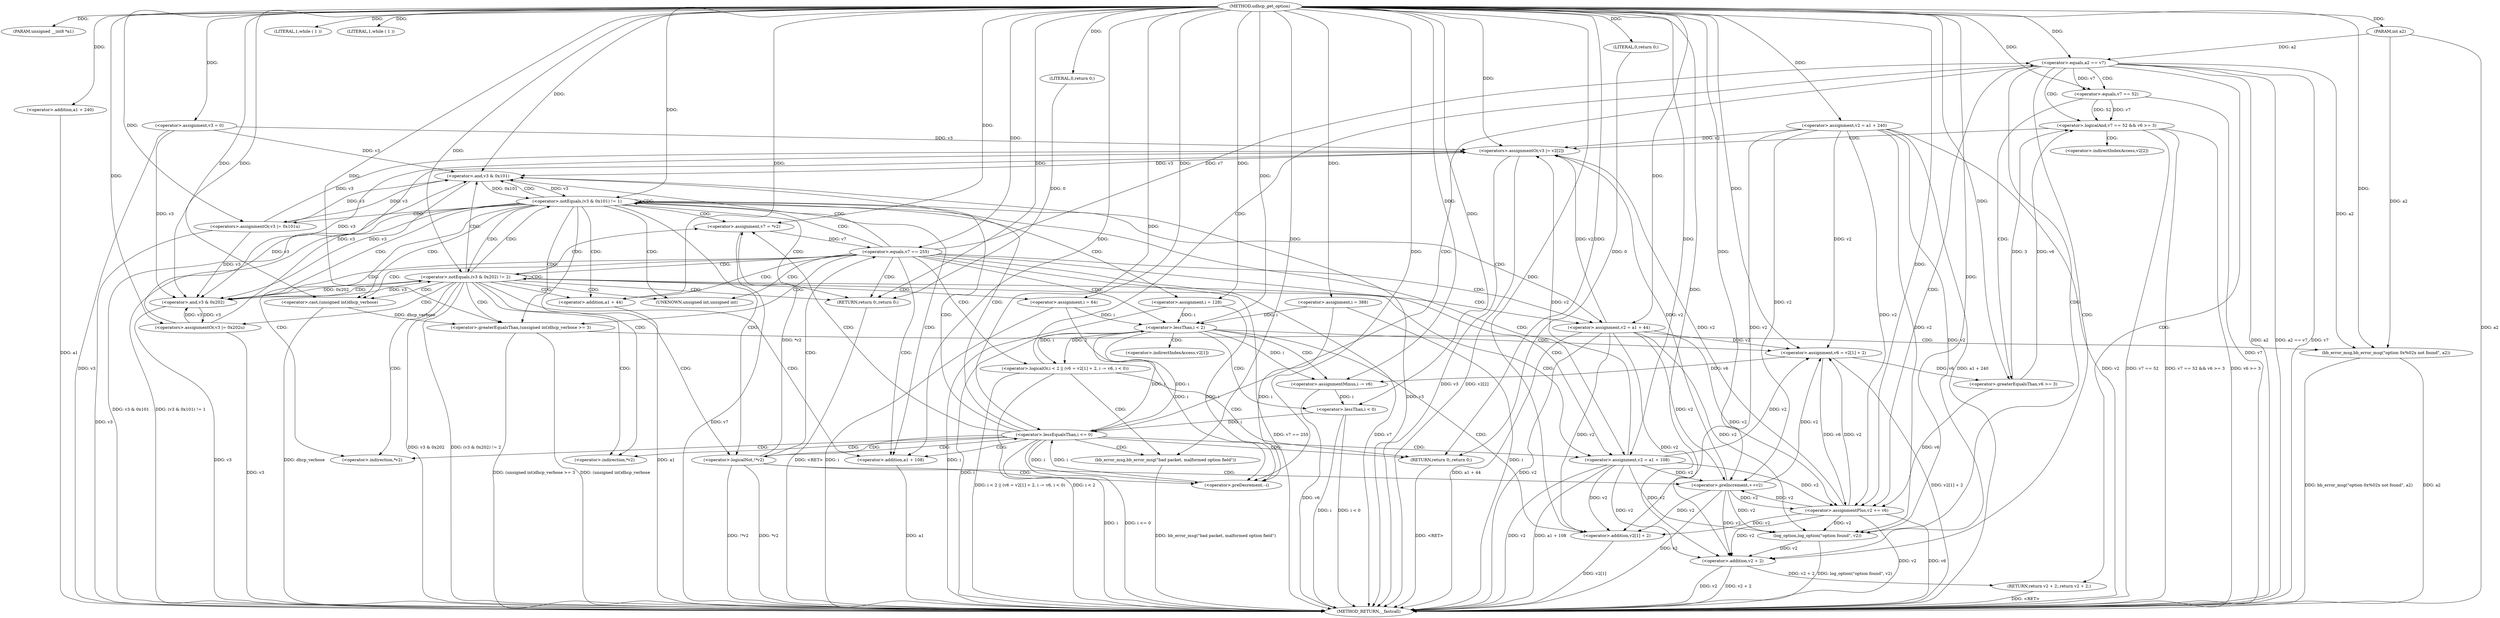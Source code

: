 digraph udhcp_get_option {  
"1000106" [label = "(METHOD,udhcp_get_option)" ]
"1000260" [label = "(METHOD_RETURN,__fastcall)" ]
"1000107" [label = "(PARAM,unsigned __int8 *a1)" ]
"1000108" [label = "(PARAM,int a2)" ]
"1000115" [label = "(<operator>.assignment,v2 = a1 + 240)" ]
"1000117" [label = "(<operator>.addition,a1 + 240)" ]
"1000120" [label = "(<operator>.assignment,v3 = 0)" ]
"1000124" [label = "(<operator>.assignment,i = 388)" ]
"1000127" [label = "(<operator>.assignment,i = 64)" ]
"1000132" [label = "(LITERAL,1,while ( 1 ))" ]
"1000135" [label = "(LITERAL,1,while ( 1 ))" ]
"1000137" [label = "(<operator>.assignment,v7 = *v2)" ]
"1000142" [label = "(<operator>.logicalNot,!*v2)" ]
"1000146" [label = "(<operator>.preDecrement,--i)" ]
"1000148" [label = "(<operator>.preIncrement,++v2)" ]
"1000152" [label = "(<operator>.equals,v7 == 255)" ]
"1000157" [label = "(<operator>.logicalOr,i < 2 || (v6 = v2[1] + 2, i -= v6, i < 0))" ]
"1000158" [label = "(<operator>.lessThan,i < 2)" ]
"1000162" [label = "(<operator>.assignment,v6 = v2[1] + 2)" ]
"1000164" [label = "(<operator>.addition,v2[1] + 2)" ]
"1000170" [label = "(<operator>.assignmentMinus,i -= v6)" ]
"1000173" [label = "(<operator>.lessThan,i < 0)" ]
"1000178" [label = "(bb_error_msg,bb_error_msg(\"bad packet, malformed option field\"))" ]
"1000180" [label = "(RETURN,return 0;,return 0;)" ]
"1000181" [label = "(LITERAL,0,return 0;)" ]
"1000183" [label = "(<operator>.equals,a2 == v7)" ]
"1000187" [label = "(log_option,log_option(\"option found\", v2))" ]
"1000190" [label = "(RETURN,return v2 + 2;,return v2 + 2;)" ]
"1000191" [label = "(<operator>.addition,v2 + 2)" ]
"1000195" [label = "(<operator>.logicalAnd,v7 == 52 && v6 >= 3)" ]
"1000196" [label = "(<operator>.equals,v7 == 52)" ]
"1000199" [label = "(<operator>.greaterEqualsThan,v6 >= 3)" ]
"1000202" [label = "(<operators>.assignmentOr,v3 |= v2[2])" ]
"1000207" [label = "(<operator>.assignmentPlus,v2 += v6)" ]
"1000212" [label = "(<operator>.lessEqualsThan,i <= 0)" ]
"1000216" [label = "(<operator>.assignment,v2 = a1 + 108)" ]
"1000218" [label = "(<operator>.addition,a1 + 108)" ]
"1000222" [label = "(<operator>.notEquals,(v3 & 0x101) != 1)" ]
"1000223" [label = "(<operator>.and,v3 & 0x101)" ]
"1000228" [label = "(<operators>.assignmentOr,v3 |= 0x101u)" ]
"1000231" [label = "(<operator>.assignment,i = 128)" ]
"1000234" [label = "(<operator>.assignment,v2 = a1 + 44)" ]
"1000236" [label = "(<operator>.addition,a1 + 44)" ]
"1000240" [label = "(<operator>.notEquals,(v3 & 0x202) != 2)" ]
"1000241" [label = "(<operator>.and,v3 & 0x202)" ]
"1000246" [label = "(<operators>.assignmentOr,v3 |= 0x202u)" ]
"1000250" [label = "(<operator>.greaterEqualsThan,(unsigned int)dhcp_verbose >= 3)" ]
"1000251" [label = "(<operator>.cast,(unsigned int)dhcp_verbose)" ]
"1000255" [label = "(bb_error_msg,bb_error_msg(\"option 0x%02x not found\", a2))" ]
"1000258" [label = "(RETURN,return 0;,return 0;)" ]
"1000259" [label = "(LITERAL,0,return 0;)" ]
"1000139" [label = "(<operator>.indirection,*v2)" ]
"1000143" [label = "(<operator>.indirection,*v2)" ]
"1000165" [label = "(<operator>.indirectIndexAccess,v2[1])" ]
"1000204" [label = "(<operator>.indirectIndexAccess,v2[2])" ]
"1000252" [label = "(UNKNOWN,unsigned int,unsigned int)" ]
  "1000180" -> "1000260"  [ label = "DDG: <RET>"] 
  "1000222" -> "1000260"  [ label = "DDG: v3 & 0x101"] 
  "1000137" -> "1000260"  [ label = "DDG: v7"] 
  "1000195" -> "1000260"  [ label = "DDG: v7 == 52 && v6 >= 3"] 
  "1000250" -> "1000260"  [ label = "DDG: (unsigned int)dhcp_verbose"] 
  "1000212" -> "1000260"  [ label = "DDG: i <= 0"] 
  "1000162" -> "1000260"  [ label = "DDG: v2[1] + 2"] 
  "1000216" -> "1000260"  [ label = "DDG: a1 + 108"] 
  "1000142" -> "1000260"  [ label = "DDG: *v2"] 
  "1000127" -> "1000260"  [ label = "DDG: i"] 
  "1000191" -> "1000260"  [ label = "DDG: v2 + 2"] 
  "1000115" -> "1000260"  [ label = "DDG: a1 + 240"] 
  "1000195" -> "1000260"  [ label = "DDG: v6 >= 3"] 
  "1000202" -> "1000260"  [ label = "DDG: v3"] 
  "1000173" -> "1000260"  [ label = "DDG: i"] 
  "1000117" -> "1000260"  [ label = "DDG: a1"] 
  "1000142" -> "1000260"  [ label = "DDG: !*v2"] 
  "1000183" -> "1000260"  [ label = "DDG: a2"] 
  "1000212" -> "1000260"  [ label = "DDG: i"] 
  "1000216" -> "1000260"  [ label = "DDG: v2"] 
  "1000178" -> "1000260"  [ label = "DDG: bb_error_msg(\"bad packet, malformed option field\")"] 
  "1000157" -> "1000260"  [ label = "DDG: i < 2 || (v6 = v2[1] + 2, i -= v6, i < 0)"] 
  "1000228" -> "1000260"  [ label = "DDG: v3"] 
  "1000152" -> "1000260"  [ label = "DDG: v7 == 255"] 
  "1000120" -> "1000260"  [ label = "DDG: v3"] 
  "1000152" -> "1000260"  [ label = "DDG: v7"] 
  "1000240" -> "1000260"  [ label = "DDG: v3 & 0x202"] 
  "1000250" -> "1000260"  [ label = "DDG: (unsigned int)dhcp_verbose >= 3"] 
  "1000183" -> "1000260"  [ label = "DDG: a2 == v7"] 
  "1000223" -> "1000260"  [ label = "DDG: v3"] 
  "1000148" -> "1000260"  [ label = "DDG: v2"] 
  "1000202" -> "1000260"  [ label = "DDG: v2[2]"] 
  "1000251" -> "1000260"  [ label = "DDG: dhcp_verbose"] 
  "1000234" -> "1000260"  [ label = "DDG: a1 + 44"] 
  "1000157" -> "1000260"  [ label = "DDG: i < 2"] 
  "1000246" -> "1000260"  [ label = "DDG: v3"] 
  "1000115" -> "1000260"  [ label = "DDG: v2"] 
  "1000236" -> "1000260"  [ label = "DDG: a1"] 
  "1000158" -> "1000260"  [ label = "DDG: i"] 
  "1000231" -> "1000260"  [ label = "DDG: i"] 
  "1000255" -> "1000260"  [ label = "DDG: bb_error_msg(\"option 0x%02x not found\", a2)"] 
  "1000183" -> "1000260"  [ label = "DDG: v7"] 
  "1000222" -> "1000260"  [ label = "DDG: (v3 & 0x101) != 1"] 
  "1000255" -> "1000260"  [ label = "DDG: a2"] 
  "1000207" -> "1000260"  [ label = "DDG: v6"] 
  "1000207" -> "1000260"  [ label = "DDG: v2"] 
  "1000124" -> "1000260"  [ label = "DDG: i"] 
  "1000191" -> "1000260"  [ label = "DDG: v2"] 
  "1000187" -> "1000260"  [ label = "DDG: log_option(\"option found\", v2)"] 
  "1000241" -> "1000260"  [ label = "DDG: v3"] 
  "1000195" -> "1000260"  [ label = "DDG: v7 == 52"] 
  "1000173" -> "1000260"  [ label = "DDG: i < 0"] 
  "1000170" -> "1000260"  [ label = "DDG: v6"] 
  "1000196" -> "1000260"  [ label = "DDG: v7"] 
  "1000240" -> "1000260"  [ label = "DDG: (v3 & 0x202) != 2"] 
  "1000108" -> "1000260"  [ label = "DDG: a2"] 
  "1000164" -> "1000260"  [ label = "DDG: v2[1]"] 
  "1000234" -> "1000260"  [ label = "DDG: v2"] 
  "1000218" -> "1000260"  [ label = "DDG: a1"] 
  "1000190" -> "1000260"  [ label = "DDG: <RET>"] 
  "1000258" -> "1000260"  [ label = "DDG: <RET>"] 
  "1000106" -> "1000107"  [ label = "DDG: "] 
  "1000106" -> "1000108"  [ label = "DDG: "] 
  "1000106" -> "1000115"  [ label = "DDG: "] 
  "1000106" -> "1000117"  [ label = "DDG: "] 
  "1000106" -> "1000120"  [ label = "DDG: "] 
  "1000106" -> "1000124"  [ label = "DDG: "] 
  "1000106" -> "1000127"  [ label = "DDG: "] 
  "1000106" -> "1000132"  [ label = "DDG: "] 
  "1000106" -> "1000135"  [ label = "DDG: "] 
  "1000142" -> "1000137"  [ label = "DDG: *v2"] 
  "1000106" -> "1000137"  [ label = "DDG: "] 
  "1000127" -> "1000146"  [ label = "DDG: i"] 
  "1000212" -> "1000146"  [ label = "DDG: i"] 
  "1000231" -> "1000146"  [ label = "DDG: i"] 
  "1000124" -> "1000146"  [ label = "DDG: i"] 
  "1000106" -> "1000146"  [ label = "DDG: "] 
  "1000216" -> "1000148"  [ label = "DDG: v2"] 
  "1000115" -> "1000148"  [ label = "DDG: v2"] 
  "1000207" -> "1000148"  [ label = "DDG: v2"] 
  "1000234" -> "1000148"  [ label = "DDG: v2"] 
  "1000106" -> "1000148"  [ label = "DDG: "] 
  "1000137" -> "1000152"  [ label = "DDG: v7"] 
  "1000106" -> "1000152"  [ label = "DDG: "] 
  "1000158" -> "1000157"  [ label = "DDG: i"] 
  "1000158" -> "1000157"  [ label = "DDG: 2"] 
  "1000127" -> "1000158"  [ label = "DDG: i"] 
  "1000212" -> "1000158"  [ label = "DDG: i"] 
  "1000231" -> "1000158"  [ label = "DDG: i"] 
  "1000124" -> "1000158"  [ label = "DDG: i"] 
  "1000106" -> "1000158"  [ label = "DDG: "] 
  "1000216" -> "1000162"  [ label = "DDG: v2"] 
  "1000148" -> "1000162"  [ label = "DDG: v2"] 
  "1000115" -> "1000162"  [ label = "DDG: v2"] 
  "1000207" -> "1000162"  [ label = "DDG: v2"] 
  "1000234" -> "1000162"  [ label = "DDG: v2"] 
  "1000106" -> "1000162"  [ label = "DDG: "] 
  "1000216" -> "1000164"  [ label = "DDG: v2"] 
  "1000148" -> "1000164"  [ label = "DDG: v2"] 
  "1000115" -> "1000164"  [ label = "DDG: v2"] 
  "1000207" -> "1000164"  [ label = "DDG: v2"] 
  "1000234" -> "1000164"  [ label = "DDG: v2"] 
  "1000106" -> "1000164"  [ label = "DDG: "] 
  "1000162" -> "1000170"  [ label = "DDG: v6"] 
  "1000106" -> "1000170"  [ label = "DDG: "] 
  "1000158" -> "1000170"  [ label = "DDG: i"] 
  "1000170" -> "1000173"  [ label = "DDG: i"] 
  "1000106" -> "1000173"  [ label = "DDG: "] 
  "1000106" -> "1000178"  [ label = "DDG: "] 
  "1000181" -> "1000180"  [ label = "DDG: 0"] 
  "1000106" -> "1000180"  [ label = "DDG: "] 
  "1000106" -> "1000181"  [ label = "DDG: "] 
  "1000108" -> "1000183"  [ label = "DDG: a2"] 
  "1000106" -> "1000183"  [ label = "DDG: "] 
  "1000152" -> "1000183"  [ label = "DDG: v7"] 
  "1000106" -> "1000187"  [ label = "DDG: "] 
  "1000216" -> "1000187"  [ label = "DDG: v2"] 
  "1000148" -> "1000187"  [ label = "DDG: v2"] 
  "1000115" -> "1000187"  [ label = "DDG: v2"] 
  "1000207" -> "1000187"  [ label = "DDG: v2"] 
  "1000234" -> "1000187"  [ label = "DDG: v2"] 
  "1000191" -> "1000190"  [ label = "DDG: v2 + 2"] 
  "1000187" -> "1000191"  [ label = "DDG: v2"] 
  "1000106" -> "1000191"  [ label = "DDG: "] 
  "1000216" -> "1000191"  [ label = "DDG: v2"] 
  "1000148" -> "1000191"  [ label = "DDG: v2"] 
  "1000115" -> "1000191"  [ label = "DDG: v2"] 
  "1000207" -> "1000191"  [ label = "DDG: v2"] 
  "1000234" -> "1000191"  [ label = "DDG: v2"] 
  "1000196" -> "1000195"  [ label = "DDG: v7"] 
  "1000196" -> "1000195"  [ label = "DDG: 52"] 
  "1000183" -> "1000196"  [ label = "DDG: v7"] 
  "1000106" -> "1000196"  [ label = "DDG: "] 
  "1000199" -> "1000195"  [ label = "DDG: v6"] 
  "1000199" -> "1000195"  [ label = "DDG: 3"] 
  "1000106" -> "1000199"  [ label = "DDG: "] 
  "1000162" -> "1000199"  [ label = "DDG: v6"] 
  "1000216" -> "1000202"  [ label = "DDG: v2"] 
  "1000148" -> "1000202"  [ label = "DDG: v2"] 
  "1000115" -> "1000202"  [ label = "DDG: v2"] 
  "1000207" -> "1000202"  [ label = "DDG: v2"] 
  "1000234" -> "1000202"  [ label = "DDG: v2"] 
  "1000246" -> "1000202"  [ label = "DDG: v3"] 
  "1000228" -> "1000202"  [ label = "DDG: v3"] 
  "1000120" -> "1000202"  [ label = "DDG: v3"] 
  "1000106" -> "1000202"  [ label = "DDG: "] 
  "1000199" -> "1000207"  [ label = "DDG: v6"] 
  "1000106" -> "1000207"  [ label = "DDG: "] 
  "1000162" -> "1000207"  [ label = "DDG: v6"] 
  "1000216" -> "1000207"  [ label = "DDG: v2"] 
  "1000148" -> "1000207"  [ label = "DDG: v2"] 
  "1000115" -> "1000207"  [ label = "DDG: v2"] 
  "1000234" -> "1000207"  [ label = "DDG: v2"] 
  "1000173" -> "1000212"  [ label = "DDG: i"] 
  "1000146" -> "1000212"  [ label = "DDG: i"] 
  "1000158" -> "1000212"  [ label = "DDG: i"] 
  "1000106" -> "1000212"  [ label = "DDG: "] 
  "1000106" -> "1000216"  [ label = "DDG: "] 
  "1000106" -> "1000218"  [ label = "DDG: "] 
  "1000223" -> "1000222"  [ label = "DDG: v3"] 
  "1000223" -> "1000222"  [ label = "DDG: 0x101"] 
  "1000202" -> "1000223"  [ label = "DDG: v3"] 
  "1000246" -> "1000223"  [ label = "DDG: v3"] 
  "1000228" -> "1000223"  [ label = "DDG: v3"] 
  "1000120" -> "1000223"  [ label = "DDG: v3"] 
  "1000106" -> "1000223"  [ label = "DDG: "] 
  "1000106" -> "1000222"  [ label = "DDG: "] 
  "1000106" -> "1000228"  [ label = "DDG: "] 
  "1000223" -> "1000228"  [ label = "DDG: v3"] 
  "1000106" -> "1000231"  [ label = "DDG: "] 
  "1000106" -> "1000234"  [ label = "DDG: "] 
  "1000106" -> "1000236"  [ label = "DDG: "] 
  "1000241" -> "1000240"  [ label = "DDG: v3"] 
  "1000241" -> "1000240"  [ label = "DDG: 0x202"] 
  "1000202" -> "1000241"  [ label = "DDG: v3"] 
  "1000223" -> "1000241"  [ label = "DDG: v3"] 
  "1000246" -> "1000241"  [ label = "DDG: v3"] 
  "1000228" -> "1000241"  [ label = "DDG: v3"] 
  "1000120" -> "1000241"  [ label = "DDG: v3"] 
  "1000106" -> "1000241"  [ label = "DDG: "] 
  "1000106" -> "1000240"  [ label = "DDG: "] 
  "1000106" -> "1000246"  [ label = "DDG: "] 
  "1000241" -> "1000246"  [ label = "DDG: v3"] 
  "1000251" -> "1000250"  [ label = "DDG: dhcp_verbose"] 
  "1000106" -> "1000251"  [ label = "DDG: "] 
  "1000106" -> "1000250"  [ label = "DDG: "] 
  "1000106" -> "1000255"  [ label = "DDG: "] 
  "1000183" -> "1000255"  [ label = "DDG: a2"] 
  "1000108" -> "1000255"  [ label = "DDG: a2"] 
  "1000259" -> "1000258"  [ label = "DDG: 0"] 
  "1000106" -> "1000258"  [ label = "DDG: "] 
  "1000106" -> "1000259"  [ label = "DDG: "] 
  "1000142" -> "1000212"  [ label = "CDG: "] 
  "1000142" -> "1000152"  [ label = "CDG: "] 
  "1000142" -> "1000148"  [ label = "CDG: "] 
  "1000142" -> "1000146"  [ label = "CDG: "] 
  "1000152" -> "1000158"  [ label = "CDG: "] 
  "1000152" -> "1000157"  [ label = "CDG: "] 
  "1000152" -> "1000223"  [ label = "CDG: "] 
  "1000152" -> "1000222"  [ label = "CDG: "] 
  "1000152" -> "1000218"  [ label = "CDG: "] 
  "1000152" -> "1000216"  [ label = "CDG: "] 
  "1000152" -> "1000240"  [ label = "CDG: "] 
  "1000152" -> "1000236"  [ label = "CDG: "] 
  "1000152" -> "1000234"  [ label = "CDG: "] 
  "1000152" -> "1000252"  [ label = "CDG: "] 
  "1000152" -> "1000251"  [ label = "CDG: "] 
  "1000152" -> "1000250"  [ label = "CDG: "] 
  "1000152" -> "1000241"  [ label = "CDG: "] 
  "1000152" -> "1000258"  [ label = "CDG: "] 
  "1000157" -> "1000183"  [ label = "CDG: "] 
  "1000157" -> "1000180"  [ label = "CDG: "] 
  "1000157" -> "1000178"  [ label = "CDG: "] 
  "1000158" -> "1000173"  [ label = "CDG: "] 
  "1000158" -> "1000170"  [ label = "CDG: "] 
  "1000158" -> "1000165"  [ label = "CDG: "] 
  "1000158" -> "1000164"  [ label = "CDG: "] 
  "1000158" -> "1000162"  [ label = "CDG: "] 
  "1000183" -> "1000191"  [ label = "CDG: "] 
  "1000183" -> "1000190"  [ label = "CDG: "] 
  "1000183" -> "1000187"  [ label = "CDG: "] 
  "1000183" -> "1000207"  [ label = "CDG: "] 
  "1000183" -> "1000196"  [ label = "CDG: "] 
  "1000183" -> "1000195"  [ label = "CDG: "] 
  "1000183" -> "1000212"  [ label = "CDG: "] 
  "1000195" -> "1000204"  [ label = "CDG: "] 
  "1000195" -> "1000202"  [ label = "CDG: "] 
  "1000196" -> "1000199"  [ label = "CDG: "] 
  "1000212" -> "1000180"  [ label = "CDG: "] 
  "1000212" -> "1000178"  [ label = "CDG: "] 
  "1000212" -> "1000223"  [ label = "CDG: "] 
  "1000212" -> "1000222"  [ label = "CDG: "] 
  "1000212" -> "1000218"  [ label = "CDG: "] 
  "1000212" -> "1000216"  [ label = "CDG: "] 
  "1000212" -> "1000143"  [ label = "CDG: "] 
  "1000212" -> "1000142"  [ label = "CDG: "] 
  "1000212" -> "1000139"  [ label = "CDG: "] 
  "1000212" -> "1000137"  [ label = "CDG: "] 
  "1000222" -> "1000231"  [ label = "CDG: "] 
  "1000222" -> "1000228"  [ label = "CDG: "] 
  "1000222" -> "1000240"  [ label = "CDG: "] 
  "1000222" -> "1000236"  [ label = "CDG: "] 
  "1000222" -> "1000234"  [ label = "CDG: "] 
  "1000222" -> "1000252"  [ label = "CDG: "] 
  "1000222" -> "1000251"  [ label = "CDG: "] 
  "1000222" -> "1000250"  [ label = "CDG: "] 
  "1000222" -> "1000241"  [ label = "CDG: "] 
  "1000222" -> "1000258"  [ label = "CDG: "] 
  "1000222" -> "1000223"  [ label = "CDG: "] 
  "1000222" -> "1000222"  [ label = "CDG: "] 
  "1000222" -> "1000218"  [ label = "CDG: "] 
  "1000222" -> "1000216"  [ label = "CDG: "] 
  "1000222" -> "1000143"  [ label = "CDG: "] 
  "1000222" -> "1000142"  [ label = "CDG: "] 
  "1000222" -> "1000139"  [ label = "CDG: "] 
  "1000222" -> "1000137"  [ label = "CDG: "] 
  "1000240" -> "1000252"  [ label = "CDG: "] 
  "1000240" -> "1000251"  [ label = "CDG: "] 
  "1000240" -> "1000250"  [ label = "CDG: "] 
  "1000240" -> "1000246"  [ label = "CDG: "] 
  "1000240" -> "1000258"  [ label = "CDG: "] 
  "1000240" -> "1000127"  [ label = "CDG: "] 
  "1000240" -> "1000240"  [ label = "CDG: "] 
  "1000240" -> "1000236"  [ label = "CDG: "] 
  "1000240" -> "1000234"  [ label = "CDG: "] 
  "1000240" -> "1000241"  [ label = "CDG: "] 
  "1000240" -> "1000223"  [ label = "CDG: "] 
  "1000240" -> "1000222"  [ label = "CDG: "] 
  "1000240" -> "1000218"  [ label = "CDG: "] 
  "1000240" -> "1000216"  [ label = "CDG: "] 
  "1000240" -> "1000143"  [ label = "CDG: "] 
  "1000240" -> "1000142"  [ label = "CDG: "] 
  "1000240" -> "1000139"  [ label = "CDG: "] 
  "1000240" -> "1000137"  [ label = "CDG: "] 
  "1000250" -> "1000255"  [ label = "CDG: "] 
}
